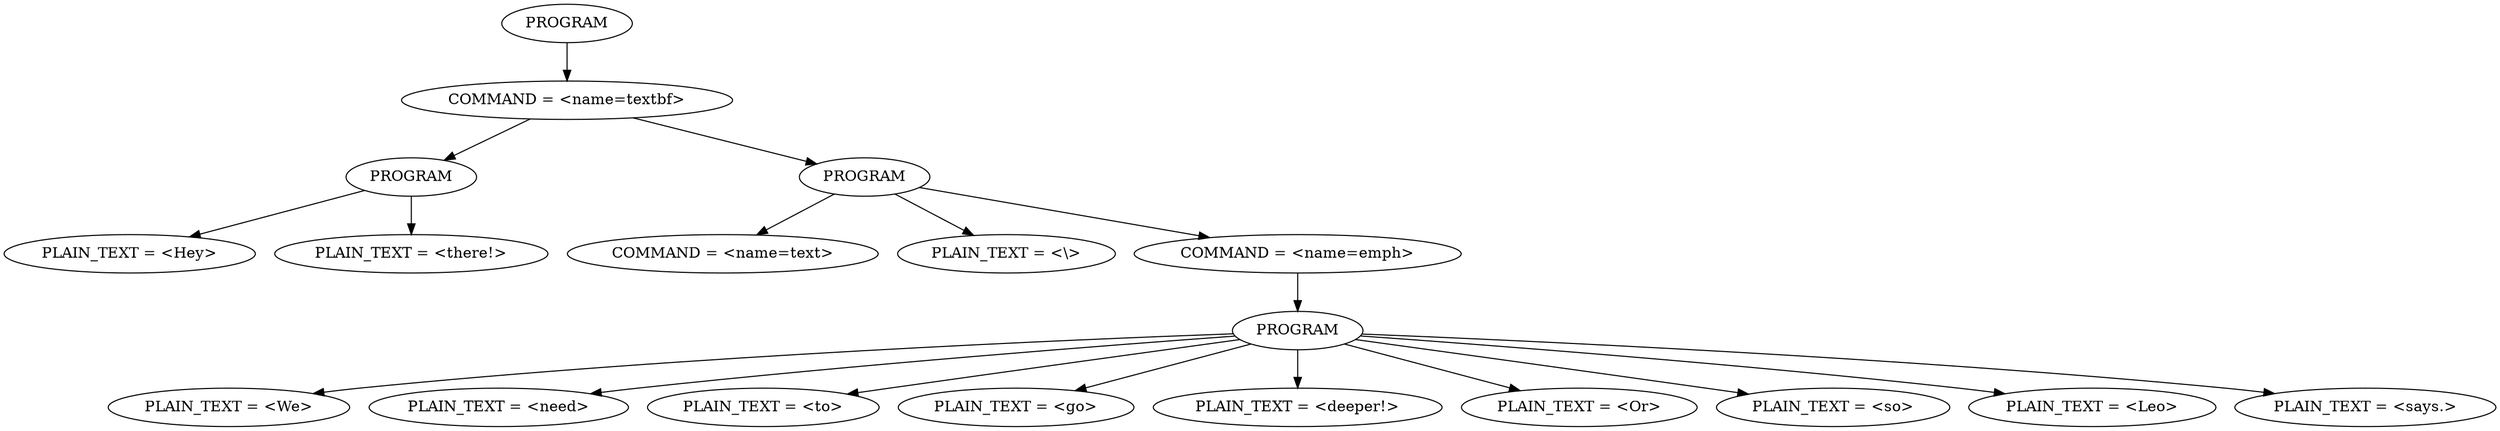 digraph d {
  node_0 [label="PROGRAM"];
  node_1 [label="COMMAND = <name=textbf>"];
  node_2 [label="PROGRAM"];
  node_3 [label="PLAIN_TEXT = <Hey>"];
  node_2 -> node_3;
  node_4 [label="PLAIN_TEXT = <there!>"];
  node_2 -> node_4;
  node_1 -> node_2;
  node_5 [label="PROGRAM"];
  node_6 [label="COMMAND = <name=text>"];
  node_5 -> node_6;
  node_7 [label="PLAIN_TEXT = <\\>"];
  node_5 -> node_7;
  node_8 [label="COMMAND = <name=emph>"];
  node_9 [label="PROGRAM"];
  node_10 [label="PLAIN_TEXT = <We>"];
  node_9 -> node_10;
  node_11 [label="PLAIN_TEXT = <need>"];
  node_9 -> node_11;
  node_12 [label="PLAIN_TEXT = <to>"];
  node_9 -> node_12;
  node_13 [label="PLAIN_TEXT = <go>"];
  node_9 -> node_13;
  node_14 [label="PLAIN_TEXT = <deeper!>"];
  node_9 -> node_14;
  node_15 [label="PLAIN_TEXT = <Or>"];
  node_9 -> node_15;
  node_16 [label="PLAIN_TEXT = <so>"];
  node_9 -> node_16;
  node_17 [label="PLAIN_TEXT = <Leo>"];
  node_9 -> node_17;
  node_18 [label="PLAIN_TEXT = <says.>"];
  node_9 -> node_18;
  node_8 -> node_9;
  node_5 -> node_8;
  node_1 -> node_5;
  node_0 -> node_1;
}

